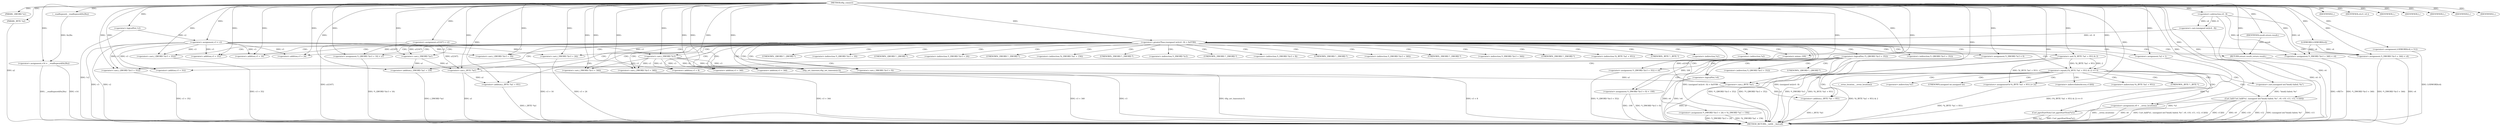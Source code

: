 digraph tftp_connect {  
"1000114" [label = "(METHOD,tftp_connect)" ]
"1000290" [label = "(METHOD_RETURN,__int64 __fastcall)" ]
"1000115" [label = "(PARAM,_QWORD *a1)" ]
"1000116" [label = "(PARAM,_BYTE *a2)" ]
"1000131" [label = "(<operator>.assignment,v14 = __readfsqword(0x28u))" ]
"1000133" [label = "(__readfsqword,__readfsqword(0x28u))" ]
"1000135" [label = "(<operator>.assignment,a1[167] = v2)" ]
"1000141" [label = "(<operator>.logicalNot,!v2)" ]
"1000143" [label = "(IDENTIFIER,L,)" ]
"1000144" [label = "(<operator>.assignment,v3 = v2)" ]
"1000148" [label = "(IDENTIFIER,v4,if ( v4 ))" ]
"1000150" [label = "(IDENTIFIER,L,)" ]
"1000152" [label = "(<operator>.greaterThan,(unsigned int)(v4 - 8) > 0xFFB0)" ]
"1000153" [label = "(<operator>.cast,(unsigned int)(v4 - 8))" ]
"1000155" [label = "(<operator>.subtraction,v4 - 8)" ]
"1000159" [label = "(RETURN,return result;,return result;)" ]
"1000160" [label = "(IDENTIFIER,result,return result;)" ]
"1000163" [label = "(<operator>.assignment,LODWORD(v4) = 512)" ]
"1000164" [label = "(LODWORD,LODWORD(v4))" ]
"1000168" [label = "(<operator>.logicalNot,!*(_QWORD *)(v3 + 352))" ]
"1000170" [label = "(<operator>.cast,(_QWORD *)(v3 + 352))" ]
"1000172" [label = "(<operator>.addition,v3 + 352)" ]
"1000176" [label = "(<operator>.assignment,*(_QWORD *)(v3 + 352) = v6)" ]
"1000178" [label = "(<operator>.cast,(_QWORD *)(v3 + 352))" ]
"1000180" [label = "(<operator>.addition,v3 + 352)" ]
"1000185" [label = "(<operator>.logicalNot,!v6)" ]
"1000187" [label = "(IDENTIFIER,L,)" ]
"1000189" [label = "(<operator>.assignment,*(_QWORD *)(v3 + 16) = a1)" ]
"1000191" [label = "(<operator>.cast,(_QWORD *)(v3 + 16))" ]
"1000193" [label = "(<operator>.addition,v3 + 16)" ]
"1000197" [label = "(<operator>.assignment,*(_DWORD *)(v3 + 24) = *((_DWORD *)a1 + 156))" ]
"1000199" [label = "(<operator>.cast,(_DWORD *)(v3 + 24))" ]
"1000201" [label = "(<operator>.addition,v3 + 24)" ]
"1000205" [label = "(<operator>.addition,(_DWORD *)a1 + 156)" ]
"1000206" [label = "(<operator>.cast,(_DWORD *)a1)" ]
"1000210" [label = "(<operator>.assignment,*(_DWORD *)v3 = 0)" ]
"1000212" [label = "(<operator>.cast,(_DWORD *)v3)" ]
"1000216" [label = "(<operator>.assignment,*(_DWORD *)(v3 + 8) = -100)" ]
"1000218" [label = "(<operator>.cast,(_DWORD *)(v3 + 8))" ]
"1000220" [label = "(<operator>.addition,v3 + 8)" ]
"1000223" [label = "(<operator>.minus,-100)" ]
"1000225" [label = "(<operator>.assignment,*(_DWORD *)(v3 + 340) = v4)" ]
"1000227" [label = "(<operator>.cast,(_DWORD *)(v3 + 340))" ]
"1000229" [label = "(<operator>.addition,v3 + 340)" ]
"1000233" [label = "(<operator>.assignment,*(_DWORD *)(v3 + 344) = v4)" ]
"1000235" [label = "(<operator>.cast,(_DWORD *)(v3 + 344))" ]
"1000237" [label = "(<operator>.addition,v3 + 344)" ]
"1000241" [label = "(tftp_set_timeouts,tftp_set_timeouts(v3))" ]
"1000244" [label = "(<operator>.equals,(*((_BYTE *)a1 + 951) & 2) == 0)" ]
"1000245" [label = "(<operator>.and,*((_BYTE *)a1 + 951) & 2)" ]
"1000247" [label = "(<operator>.addition,(_BYTE *)a1 + 951)" ]
"1000248" [label = "(<operator>.cast,(_BYTE *)a1)" ]
"1000256" [label = "(<operator>.assignment,v8 = __errno_location())" ]
"1000259" [label = "(Curl_failf,Curl_failf(*a1, (unsigned int)\"bind() failed; %s\", v9, v10, v11, v12, v13[0]))" ]
"1000262" [label = "(<operator>.cast,(unsigned int)\"bind() failed; %s\")" ]
"1000272" [label = "(IDENTIFIER,L,)" ]
"1000273" [label = "(<operators>.assignmentOr,*((_BYTE *)a1 + 951) |= 2u)" ]
"1000275" [label = "(<operator>.addition,(_BYTE *)a1 + 951)" ]
"1000276" [label = "(<operator>.cast,(_BYTE *)a1)" ]
"1000281" [label = "(Curl_pgrsStartNow,Curl_pgrsStartNow(*a1))" ]
"1000284" [label = "(<operator>.assignment,*a2 = 1)" ]
"1000288" [label = "(IDENTIFIER,L,)" ]
"1000289" [label = "(IDENTIFIER,L,)" ]
"1000169" [label = "(<operator>.indirection,*(_QWORD *)(v3 + 352))" ]
"1000171" [label = "(UNKNOWN,_QWORD *,_QWORD *)" ]
"1000177" [label = "(<operator>.indirection,*(_QWORD *)(v3 + 352))" ]
"1000179" [label = "(UNKNOWN,_QWORD *,_QWORD *)" ]
"1000190" [label = "(<operator>.indirection,*(_QWORD *)(v3 + 16))" ]
"1000192" [label = "(UNKNOWN,_QWORD *,_QWORD *)" ]
"1000198" [label = "(<operator>.indirection,*(_DWORD *)(v3 + 24))" ]
"1000200" [label = "(UNKNOWN,_DWORD *,_DWORD *)" ]
"1000204" [label = "(<operator>.indirection,*((_DWORD *)a1 + 156))" ]
"1000207" [label = "(UNKNOWN,_DWORD *,_DWORD *)" ]
"1000211" [label = "(<operator>.indirection,*(_DWORD *)v3)" ]
"1000213" [label = "(UNKNOWN,_DWORD *,_DWORD *)" ]
"1000217" [label = "(<operator>.indirection,*(_DWORD *)(v3 + 8))" ]
"1000219" [label = "(UNKNOWN,_DWORD *,_DWORD *)" ]
"1000226" [label = "(<operator>.indirection,*(_DWORD *)(v3 + 340))" ]
"1000228" [label = "(UNKNOWN,_DWORD *,_DWORD *)" ]
"1000234" [label = "(<operator>.indirection,*(_DWORD *)(v3 + 344))" ]
"1000236" [label = "(UNKNOWN,_DWORD *,_DWORD *)" ]
"1000246" [label = "(<operator>.indirection,*((_BYTE *)a1 + 951))" ]
"1000249" [label = "(UNKNOWN,_BYTE *,_BYTE *)" ]
"1000258" [label = "(__errno_location,__errno_location())" ]
"1000260" [label = "(<operator>.indirection,*a1)" ]
"1000263" [label = "(UNKNOWN,unsigned int,unsigned int)" ]
"1000269" [label = "(<operator>.indirectIndexAccess,v13[0])" ]
"1000274" [label = "(<operator>.indirection,*((_BYTE *)a1 + 951))" ]
"1000277" [label = "(UNKNOWN,_BYTE *,_BYTE *)" ]
"1000282" [label = "(<operator>.indirection,*a1)" ]
"1000285" [label = "(<operator>.indirection,*a2)" ]
  "1000178" -> "1000290"  [ label = "DDG: v3 + 352"] 
  "1000185" -> "1000290"  [ label = "DDG: !v6"] 
  "1000197" -> "1000290"  [ label = "DDG: *(_DWORD *)(v3 + 24)"] 
  "1000256" -> "1000290"  [ label = "DDG: v8"] 
  "1000163" -> "1000290"  [ label = "DDG: LODWORD(v4)"] 
  "1000135" -> "1000290"  [ label = "DDG: a1[167]"] 
  "1000259" -> "1000290"  [ label = "DDG: v11"] 
  "1000216" -> "1000290"  [ label = "DDG: -100"] 
  "1000244" -> "1000290"  [ label = "DDG: (*((_BYTE *)a1 + 951) & 2) == 0"] 
  "1000259" -> "1000290"  [ label = "DDG: Curl_failf(*a1, (unsigned int)\"bind() failed; %s\", v9, v10, v11, v12, v13[0])"] 
  "1000259" -> "1000290"  [ label = "DDG: v13[0]"] 
  "1000259" -> "1000290"  [ label = "DDG: v9"] 
  "1000256" -> "1000290"  [ label = "DDG: __errno_location()"] 
  "1000245" -> "1000290"  [ label = "DDG: *((_BYTE *)a1 + 951)"] 
  "1000216" -> "1000290"  [ label = "DDG: *(_DWORD *)(v3 + 8)"] 
  "1000210" -> "1000290"  [ label = "DDG: *(_DWORD *)v3"] 
  "1000227" -> "1000290"  [ label = "DDG: v3 + 340"] 
  "1000152" -> "1000290"  [ label = "DDG: (unsigned int)(v4 - 8) > 0xFFB0"] 
  "1000233" -> "1000290"  [ label = "DDG: *(_DWORD *)(v3 + 344)"] 
  "1000273" -> "1000290"  [ label = "DDG: *((_BYTE *)a1 + 951)"] 
  "1000218" -> "1000290"  [ label = "DDG: v3 + 8"] 
  "1000259" -> "1000290"  [ label = "DDG: v10"] 
  "1000225" -> "1000290"  [ label = "DDG: *(_DWORD *)(v3 + 340)"] 
  "1000241" -> "1000290"  [ label = "DDG: tftp_set_timeouts(v3)"] 
  "1000248" -> "1000290"  [ label = "DDG: a1"] 
  "1000259" -> "1000290"  [ label = "DDG: v12"] 
  "1000131" -> "1000290"  [ label = "DDG: __readfsqword(0x28u)"] 
  "1000152" -> "1000290"  [ label = "DDG: (unsigned int)(v4 - 8)"] 
  "1000197" -> "1000290"  [ label = "DDG: *((_DWORD *)a1 + 156)"] 
  "1000153" -> "1000290"  [ label = "DDG: v4 - 8"] 
  "1000281" -> "1000290"  [ label = "DDG: *a1"] 
  "1000189" -> "1000290"  [ label = "DDG: *(_QWORD *)(v3 + 16)"] 
  "1000116" -> "1000290"  [ label = "DDG: a2"] 
  "1000235" -> "1000290"  [ label = "DDG: v3 + 344"] 
  "1000191" -> "1000290"  [ label = "DDG: v3 + 16"] 
  "1000247" -> "1000290"  [ label = "DDG: (_BYTE *)a1"] 
  "1000281" -> "1000290"  [ label = "DDG: Curl_pgrsStartNow(*a1)"] 
  "1000141" -> "1000290"  [ label = "DDG: !v2"] 
  "1000155" -> "1000290"  [ label = "DDG: v4"] 
  "1000199" -> "1000290"  [ label = "DDG: v3 + 24"] 
  "1000205" -> "1000290"  [ label = "DDG: (_DWORD *)a1"] 
  "1000176" -> "1000290"  [ label = "DDG: *(_QWORD *)(v3 + 352)"] 
  "1000241" -> "1000290"  [ label = "DDG: v3"] 
  "1000168" -> "1000290"  [ label = "DDG: *(_QWORD *)(v3 + 352)"] 
  "1000276" -> "1000290"  [ label = "DDG: a1"] 
  "1000144" -> "1000290"  [ label = "DDG: v3"] 
  "1000259" -> "1000290"  [ label = "DDG: (unsigned int)\"bind() failed; %s\""] 
  "1000275" -> "1000290"  [ label = "DDG: (_BYTE *)a1"] 
  "1000170" -> "1000290"  [ label = "DDG: v3 + 352"] 
  "1000144" -> "1000290"  [ label = "DDG: v2"] 
  "1000233" -> "1000290"  [ label = "DDG: v4"] 
  "1000244" -> "1000290"  [ label = "DDG: *((_BYTE *)a1 + 951) & 2"] 
  "1000168" -> "1000290"  [ label = "DDG: !*(_QWORD *)(v3 + 352)"] 
  "1000185" -> "1000290"  [ label = "DDG: v6"] 
  "1000131" -> "1000290"  [ label = "DDG: v14"] 
  "1000284" -> "1000290"  [ label = "DDG: *a2"] 
  "1000159" -> "1000290"  [ label = "DDG: <RET>"] 
  "1000114" -> "1000115"  [ label = "DDG: "] 
  "1000114" -> "1000116"  [ label = "DDG: "] 
  "1000133" -> "1000131"  [ label = "DDG: 0x28u"] 
  "1000114" -> "1000131"  [ label = "DDG: "] 
  "1000114" -> "1000133"  [ label = "DDG: "] 
  "1000114" -> "1000135"  [ label = "DDG: "] 
  "1000114" -> "1000141"  [ label = "DDG: "] 
  "1000114" -> "1000143"  [ label = "DDG: "] 
  "1000141" -> "1000144"  [ label = "DDG: v2"] 
  "1000114" -> "1000144"  [ label = "DDG: "] 
  "1000114" -> "1000148"  [ label = "DDG: "] 
  "1000114" -> "1000150"  [ label = "DDG: "] 
  "1000153" -> "1000152"  [ label = "DDG: v4 - 8"] 
  "1000155" -> "1000153"  [ label = "DDG: v4"] 
  "1000155" -> "1000153"  [ label = "DDG: 8"] 
  "1000114" -> "1000155"  [ label = "DDG: "] 
  "1000114" -> "1000152"  [ label = "DDG: "] 
  "1000160" -> "1000159"  [ label = "DDG: result"] 
  "1000114" -> "1000159"  [ label = "DDG: "] 
  "1000114" -> "1000160"  [ label = "DDG: "] 
  "1000114" -> "1000163"  [ label = "DDG: "] 
  "1000114" -> "1000164"  [ label = "DDG: "] 
  "1000144" -> "1000170"  [ label = "DDG: v3"] 
  "1000114" -> "1000170"  [ label = "DDG: "] 
  "1000144" -> "1000172"  [ label = "DDG: v3"] 
  "1000114" -> "1000172"  [ label = "DDG: "] 
  "1000114" -> "1000176"  [ label = "DDG: "] 
  "1000114" -> "1000178"  [ label = "DDG: "] 
  "1000144" -> "1000178"  [ label = "DDG: v3"] 
  "1000114" -> "1000180"  [ label = "DDG: "] 
  "1000144" -> "1000180"  [ label = "DDG: v3"] 
  "1000114" -> "1000185"  [ label = "DDG: "] 
  "1000114" -> "1000187"  [ label = "DDG: "] 
  "1000135" -> "1000189"  [ label = "DDG: a1[167]"] 
  "1000114" -> "1000189"  [ label = "DDG: "] 
  "1000114" -> "1000191"  [ label = "DDG: "] 
  "1000144" -> "1000191"  [ label = "DDG: v3"] 
  "1000114" -> "1000193"  [ label = "DDG: "] 
  "1000144" -> "1000193"  [ label = "DDG: v3"] 
  "1000114" -> "1000199"  [ label = "DDG: "] 
  "1000144" -> "1000199"  [ label = "DDG: v3"] 
  "1000114" -> "1000201"  [ label = "DDG: "] 
  "1000144" -> "1000201"  [ label = "DDG: v3"] 
  "1000206" -> "1000205"  [ label = "DDG: a1"] 
  "1000135" -> "1000206"  [ label = "DDG: a1[167]"] 
  "1000114" -> "1000206"  [ label = "DDG: "] 
  "1000114" -> "1000205"  [ label = "DDG: "] 
  "1000114" -> "1000210"  [ label = "DDG: "] 
  "1000114" -> "1000212"  [ label = "DDG: "] 
  "1000144" -> "1000212"  [ label = "DDG: v3"] 
  "1000223" -> "1000216"  [ label = "DDG: 100"] 
  "1000212" -> "1000218"  [ label = "DDG: v3"] 
  "1000114" -> "1000218"  [ label = "DDG: "] 
  "1000212" -> "1000220"  [ label = "DDG: v3"] 
  "1000114" -> "1000220"  [ label = "DDG: "] 
  "1000114" -> "1000223"  [ label = "DDG: "] 
  "1000155" -> "1000225"  [ label = "DDG: v4"] 
  "1000164" -> "1000225"  [ label = "DDG: v4"] 
  "1000114" -> "1000225"  [ label = "DDG: "] 
  "1000114" -> "1000227"  [ label = "DDG: "] 
  "1000212" -> "1000227"  [ label = "DDG: v3"] 
  "1000114" -> "1000229"  [ label = "DDG: "] 
  "1000212" -> "1000229"  [ label = "DDG: v3"] 
  "1000114" -> "1000233"  [ label = "DDG: "] 
  "1000155" -> "1000233"  [ label = "DDG: v4"] 
  "1000164" -> "1000233"  [ label = "DDG: v4"] 
  "1000114" -> "1000235"  [ label = "DDG: "] 
  "1000212" -> "1000235"  [ label = "DDG: v3"] 
  "1000114" -> "1000237"  [ label = "DDG: "] 
  "1000212" -> "1000237"  [ label = "DDG: v3"] 
  "1000114" -> "1000241"  [ label = "DDG: "] 
  "1000212" -> "1000241"  [ label = "DDG: v3"] 
  "1000245" -> "1000244"  [ label = "DDG: *((_BYTE *)a1 + 951)"] 
  "1000245" -> "1000244"  [ label = "DDG: 2"] 
  "1000248" -> "1000247"  [ label = "DDG: a1"] 
  "1000135" -> "1000248"  [ label = "DDG: a1[167]"] 
  "1000206" -> "1000248"  [ label = "DDG: a1"] 
  "1000114" -> "1000248"  [ label = "DDG: "] 
  "1000114" -> "1000247"  [ label = "DDG: "] 
  "1000114" -> "1000245"  [ label = "DDG: "] 
  "1000114" -> "1000244"  [ label = "DDG: "] 
  "1000114" -> "1000256"  [ label = "DDG: "] 
  "1000262" -> "1000259"  [ label = "DDG: \"bind() failed; %s\""] 
  "1000114" -> "1000262"  [ label = "DDG: "] 
  "1000114" -> "1000259"  [ label = "DDG: "] 
  "1000114" -> "1000272"  [ label = "DDG: "] 
  "1000114" -> "1000273"  [ label = "DDG: "] 
  "1000245" -> "1000273"  [ label = "DDG: *((_BYTE *)a1 + 951)"] 
  "1000276" -> "1000275"  [ label = "DDG: a1"] 
  "1000135" -> "1000276"  [ label = "DDG: a1[167]"] 
  "1000248" -> "1000276"  [ label = "DDG: a1"] 
  "1000114" -> "1000276"  [ label = "DDG: "] 
  "1000114" -> "1000275"  [ label = "DDG: "] 
  "1000259" -> "1000281"  [ label = "DDG: *a1"] 
  "1000114" -> "1000284"  [ label = "DDG: "] 
  "1000114" -> "1000288"  [ label = "DDG: "] 
  "1000114" -> "1000289"  [ label = "DDG: "] 
  "1000152" -> "1000172"  [ label = "CDG: "] 
  "1000152" -> "1000171"  [ label = "CDG: "] 
  "1000152" -> "1000170"  [ label = "CDG: "] 
  "1000152" -> "1000169"  [ label = "CDG: "] 
  "1000152" -> "1000168"  [ label = "CDG: "] 
  "1000152" -> "1000192"  [ label = "CDG: "] 
  "1000152" -> "1000191"  [ label = "CDG: "] 
  "1000152" -> "1000190"  [ label = "CDG: "] 
  "1000152" -> "1000189"  [ label = "CDG: "] 
  "1000152" -> "1000207"  [ label = "CDG: "] 
  "1000152" -> "1000206"  [ label = "CDG: "] 
  "1000152" -> "1000205"  [ label = "CDG: "] 
  "1000152" -> "1000204"  [ label = "CDG: "] 
  "1000152" -> "1000201"  [ label = "CDG: "] 
  "1000152" -> "1000200"  [ label = "CDG: "] 
  "1000152" -> "1000199"  [ label = "CDG: "] 
  "1000152" -> "1000198"  [ label = "CDG: "] 
  "1000152" -> "1000197"  [ label = "CDG: "] 
  "1000152" -> "1000193"  [ label = "CDG: "] 
  "1000152" -> "1000223"  [ label = "CDG: "] 
  "1000152" -> "1000220"  [ label = "CDG: "] 
  "1000152" -> "1000219"  [ label = "CDG: "] 
  "1000152" -> "1000218"  [ label = "CDG: "] 
  "1000152" -> "1000217"  [ label = "CDG: "] 
  "1000152" -> "1000216"  [ label = "CDG: "] 
  "1000152" -> "1000213"  [ label = "CDG: "] 
  "1000152" -> "1000212"  [ label = "CDG: "] 
  "1000152" -> "1000211"  [ label = "CDG: "] 
  "1000152" -> "1000210"  [ label = "CDG: "] 
  "1000152" -> "1000237"  [ label = "CDG: "] 
  "1000152" -> "1000236"  [ label = "CDG: "] 
  "1000152" -> "1000235"  [ label = "CDG: "] 
  "1000152" -> "1000234"  [ label = "CDG: "] 
  "1000152" -> "1000233"  [ label = "CDG: "] 
  "1000152" -> "1000229"  [ label = "CDG: "] 
  "1000152" -> "1000228"  [ label = "CDG: "] 
  "1000152" -> "1000227"  [ label = "CDG: "] 
  "1000152" -> "1000226"  [ label = "CDG: "] 
  "1000152" -> "1000225"  [ label = "CDG: "] 
  "1000152" -> "1000249"  [ label = "CDG: "] 
  "1000152" -> "1000248"  [ label = "CDG: "] 
  "1000152" -> "1000247"  [ label = "CDG: "] 
  "1000152" -> "1000246"  [ label = "CDG: "] 
  "1000152" -> "1000245"  [ label = "CDG: "] 
  "1000152" -> "1000244"  [ label = "CDG: "] 
  "1000152" -> "1000241"  [ label = "CDG: "] 
  "1000152" -> "1000285"  [ label = "CDG: "] 
  "1000152" -> "1000284"  [ label = "CDG: "] 
  "1000152" -> "1000282"  [ label = "CDG: "] 
  "1000152" -> "1000281"  [ label = "CDG: "] 
  "1000152" -> "1000159"  [ label = "CDG: "] 
  "1000168" -> "1000176"  [ label = "CDG: "] 
  "1000168" -> "1000185"  [ label = "CDG: "] 
  "1000168" -> "1000180"  [ label = "CDG: "] 
  "1000168" -> "1000179"  [ label = "CDG: "] 
  "1000168" -> "1000178"  [ label = "CDG: "] 
  "1000168" -> "1000177"  [ label = "CDG: "] 
  "1000244" -> "1000256"  [ label = "CDG: "] 
  "1000244" -> "1000269"  [ label = "CDG: "] 
  "1000244" -> "1000263"  [ label = "CDG: "] 
  "1000244" -> "1000262"  [ label = "CDG: "] 
  "1000244" -> "1000260"  [ label = "CDG: "] 
  "1000244" -> "1000259"  [ label = "CDG: "] 
  "1000244" -> "1000258"  [ label = "CDG: "] 
  "1000244" -> "1000277"  [ label = "CDG: "] 
  "1000244" -> "1000276"  [ label = "CDG: "] 
  "1000244" -> "1000275"  [ label = "CDG: "] 
  "1000244" -> "1000274"  [ label = "CDG: "] 
  "1000244" -> "1000273"  [ label = "CDG: "] 
}
